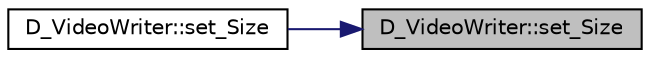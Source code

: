 digraph "D_VideoWriter::set_Size"
{
 // LATEX_PDF_SIZE
  edge [fontname="Helvetica",fontsize="10",labelfontname="Helvetica",labelfontsize="10"];
  node [fontname="Helvetica",fontsize="10",shape=record];
  rankdir="RL";
  Node1 [label="D_VideoWriter::set_Size",height=0.2,width=0.4,color="black", fillcolor="grey75", style="filled", fontcolor="black",tooltip=" "];
  Node1 -> Node2 [dir="back",color="midnightblue",fontsize="10",style="solid",fontname="Helvetica"];
  Node2 [label="D_VideoWriter::set_Size",height=0.2,width=0.4,color="black", fillcolor="white", style="filled",URL="$class_d___video_writer.html#af2fbc530002e16fa75838f2f6ea5b1fd",tooltip=" "];
}
